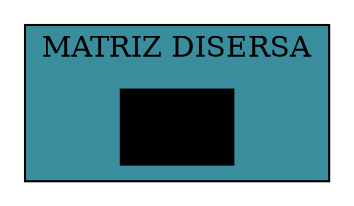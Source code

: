 digraph L{
    node[shape = box fillcolor = "FFEDBB" style  = filled]
    
    subgraph cluster_p{
        label= "MATRIZ DISERSA"
        bgcolor = "#398D9C"
        raiz[label = "0,0"]
        edge [dir = "both"]
    }
}

